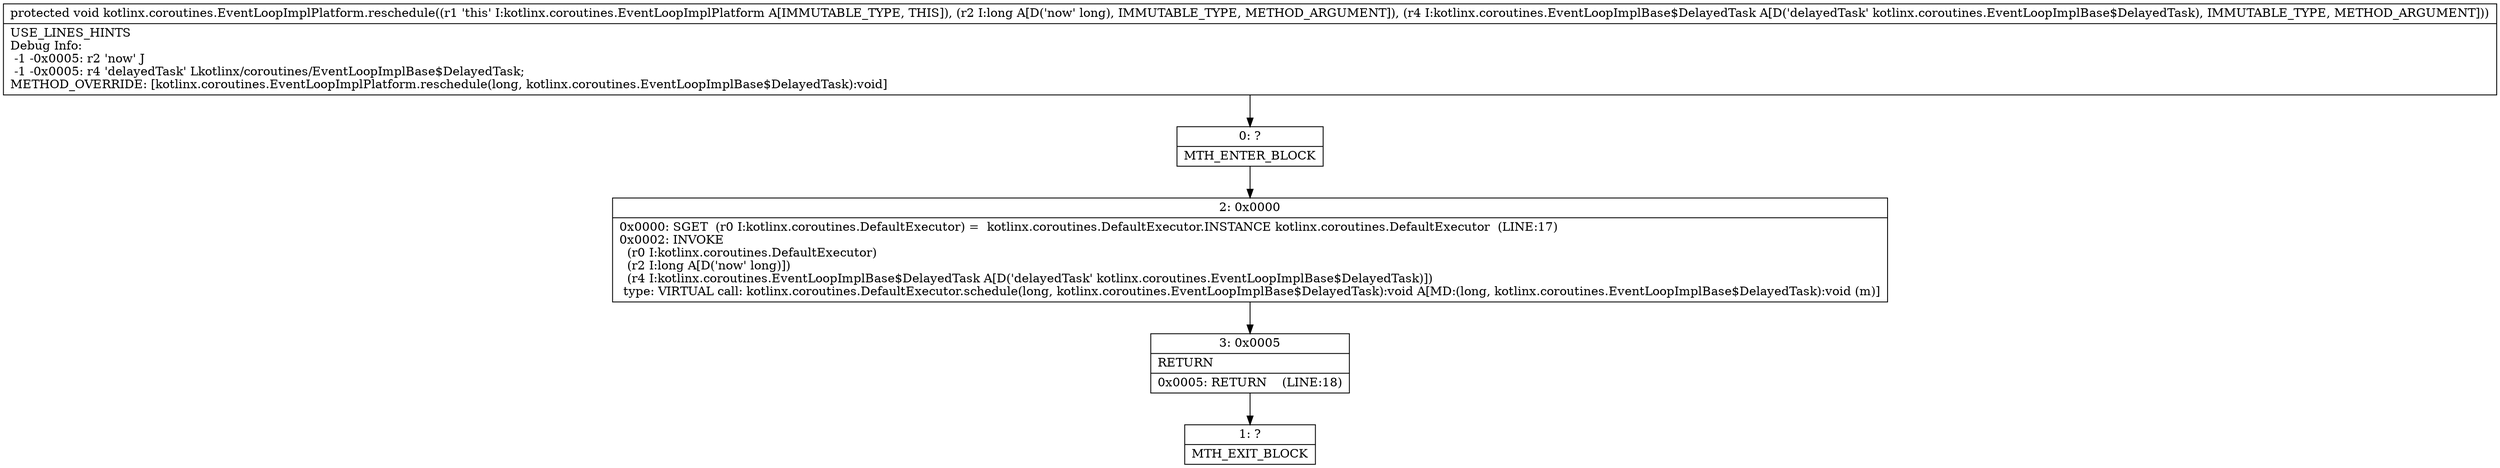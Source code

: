 digraph "CFG forkotlinx.coroutines.EventLoopImplPlatform.reschedule(JLkotlinx\/coroutines\/EventLoopImplBase$DelayedTask;)V" {
Node_0 [shape=record,label="{0\:\ ?|MTH_ENTER_BLOCK\l}"];
Node_2 [shape=record,label="{2\:\ 0x0000|0x0000: SGET  (r0 I:kotlinx.coroutines.DefaultExecutor) =  kotlinx.coroutines.DefaultExecutor.INSTANCE kotlinx.coroutines.DefaultExecutor  (LINE:17)\l0x0002: INVOKE  \l  (r0 I:kotlinx.coroutines.DefaultExecutor)\l  (r2 I:long A[D('now' long)])\l  (r4 I:kotlinx.coroutines.EventLoopImplBase$DelayedTask A[D('delayedTask' kotlinx.coroutines.EventLoopImplBase$DelayedTask)])\l type: VIRTUAL call: kotlinx.coroutines.DefaultExecutor.schedule(long, kotlinx.coroutines.EventLoopImplBase$DelayedTask):void A[MD:(long, kotlinx.coroutines.EventLoopImplBase$DelayedTask):void (m)]\l}"];
Node_3 [shape=record,label="{3\:\ 0x0005|RETURN\l|0x0005: RETURN    (LINE:18)\l}"];
Node_1 [shape=record,label="{1\:\ ?|MTH_EXIT_BLOCK\l}"];
MethodNode[shape=record,label="{protected void kotlinx.coroutines.EventLoopImplPlatform.reschedule((r1 'this' I:kotlinx.coroutines.EventLoopImplPlatform A[IMMUTABLE_TYPE, THIS]), (r2 I:long A[D('now' long), IMMUTABLE_TYPE, METHOD_ARGUMENT]), (r4 I:kotlinx.coroutines.EventLoopImplBase$DelayedTask A[D('delayedTask' kotlinx.coroutines.EventLoopImplBase$DelayedTask), IMMUTABLE_TYPE, METHOD_ARGUMENT]))  | USE_LINES_HINTS\lDebug Info:\l  \-1 \-0x0005: r2 'now' J\l  \-1 \-0x0005: r4 'delayedTask' Lkotlinx\/coroutines\/EventLoopImplBase$DelayedTask;\lMETHOD_OVERRIDE: [kotlinx.coroutines.EventLoopImplPlatform.reschedule(long, kotlinx.coroutines.EventLoopImplBase$DelayedTask):void]\l}"];
MethodNode -> Node_0;Node_0 -> Node_2;
Node_2 -> Node_3;
Node_3 -> Node_1;
}

